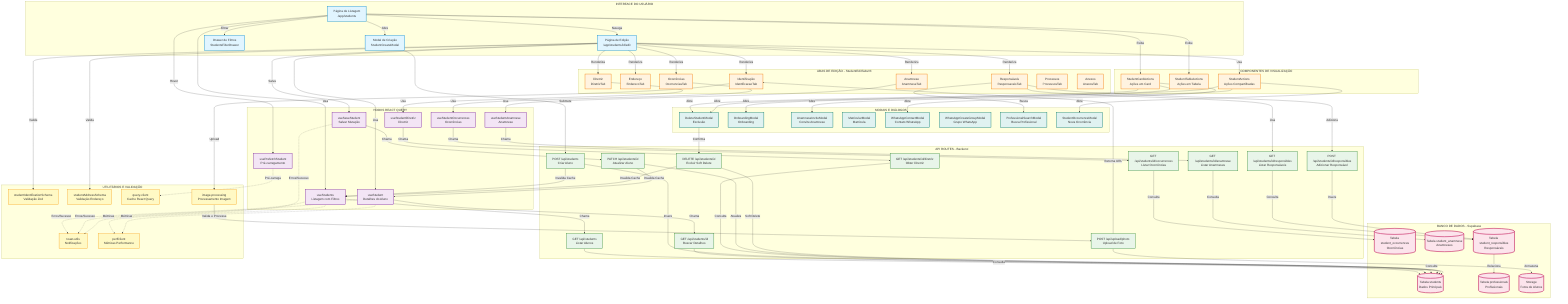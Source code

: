 graph TB
    subgraph "INTERFACE DO USUÁRIO"
        A[Página de Listagem<br/>/app/students]
        B[Página de Edição<br/>/app/students/id/edit]
        C[Modal de Criação<br/>StudentCreateModal]
        D[Drawer de Filtros<br/>StudentsFilterDrawer]
    end

    subgraph "COMPONENTES DE VISUALIZAÇÃO"
        E[StudentCardActions<br/>Ações em Card]
        F[StudentTableActions<br/>Ações em Tabela]
        G[StudentActions<br/>Ações Compartilhadas]
    end

    subgraph "ABAS DE EDIÇÃO - StudentEditTabsV6"
        H1[Identificação<br/>IdentificacaoTab]
        H2[Endereço<br/>EnderecoTab]
        H3[Responsáveis<br/>ResponsaveisTab]
        H4[Ocorrências<br/>OcorrenciasTab]
        H5[Anamnese<br/>AnamneseTab]
        H6[Diretriz<br/>DiretrizTab]
        H7[Processos<br/>ProcessosTab]
        H8[Anexos<br/>AnexosTab]
    end

    subgraph "MODAIS E DIÁLOGOS"
        I1[DeleteStudentModal<br/>Exclusão]
        I2[OnboardingModal<br/>Onboarding]
        I3[AnamneseInviteModal<br/>Convite Anamnese]
        I4[MatricularModal<br/>Matrícula]
        I5[WhatsAppContactModal<br/>Contato WhatsApp]
        I6[WhatsAppCreateGroupModal<br/>Grupo WhatsApp]
        I7[ProfessionalSearchModal<br/>Busca Profissional]
        I8[StudentOccurrenceModal<br/>Nova Ocorrência]
    end

    subgraph "HOOKS REACT QUERY"
        J1[useStudents<br/>Listagem com Filtros]
        J2[useStudent<br/>Detalhes do Aluno]
        J3[useStudentOccurrences<br/>Ocorrências]
        J4[useStudentAnamnese<br/>Anamnese]
        J5[useStudentDiretriz<br/>Diretriz]
        J6[useSaveStudent<br/>Salvar Mutação]
        J7[usePrefetchStudent<br/>Pré-carregamento]
    end

    subgraph "API ROUTES - Backend"
        K1[GET /api/students<br/>Listar Alunos]
        K2[POST /api/students<br/>Criar Aluno]
        K3[GET /api/students/id<br/>Buscar Detalhes]
        K4[PATCH /api/students/id<br/>Atualizar Aluno]
        K5[DELETE /api/students/id<br/>Excluir Soft Delete]
        K6[GET /api/students/id/occurrences<br/>Listar Ocorrências]
        K7[GET /api/students/id/anamnese<br/>Listar Anamneses]
        K8[GET /api/students/id/diretriz<br/>Obter Diretriz]
        K9[GET /api/students/id/responsibles<br/>Listar Responsáveis]
        K10[POST /api/students/id/responsibles<br/>Adicionar Responsável]
        K11[POST /api/upload/photo<br/>Upload de Foto]
    end

    subgraph "BANCO DE DADOS - Supabase"
        L1[(Tabela students<br/>Dados Principais)]
        L2[(Tabela student_occurrences<br/>Ocorrências)]
        L3[(Tabela student_anamnese<br/>Anamneses)]
        L4[(Tabela student_responsibles<br/>Responsáveis)]
        L5[(Tabela professionals<br/>Profissionais)]
        L6[(Storage<br/>Fotos de Alunos)]
    end

    subgraph "UTILITÁRIOS E VALIDAÇÃO"
        M1[studentIdentificationSchema<br/>Validação Zod]
        M2[studentAddressSchema<br/>Validação Endereço]
        M3[toast-utils<br/>Notificações]
        M4[query-client<br/>Cache React Query]
        M5[image-processing<br/>Processamento Imagem]
        M6[perfClient<br/>Métricas Performance]
    end

    %% Fluxo Principal de Listagem
    A -->|Usa| J1
    J1 -->|Chama| K1
    K1 -->|Consulta| L1
    
    %% Fluxo de Criação
    A -->|Abre| C
    C -->|Submete| K2
    K2 -->|Insere| L1
    K2 -->|Invalida Cache| J1
    
    %% Fluxo de Edição
    A -->|Navega| B
    B -->|Renderiza| H1
    B -->|Renderiza| H2
    B -->|Renderiza| H3
    B -->|Renderiza| H4
    B -->|Renderiza| H5
    B -->|Renderiza| H6
    
    %% Carregamento de Dados
    B -->|Usa| J2
    J2 -->|Chama| K3
    K3 -->|Consulta| L1
    
    %% Abas e Submódulos
    H4 -->|Usa| J3
    J3 -->|Chama| K6
    K6 -->|Consulta| L2
    
    H5 -->|Usa| J4
    J4 -->|Chama| K7
    K7 -->|Consulta| L3
    
    H6 -->|Usa| J5
    J5 -->|Chama| K8
    K8 -->|Consulta| L1
    
    %% Responsáveis
    H3 -->|Busca| I7
    H3 -->|Usa| K9
    H3 -->|Adiciona| K10
    K9 -->|Consulta| L4
    K10 -->|Insere| L4
    L4 -->|Relaciona| L5
    
    %% Ações e Modais
    A -->|Filtrar| D
    A -->|Exibe| E
    A -->|Exibe| F
    E -->|Abre| I1
    E -->|Abre| I2
    E -->|Abre| I5
    
    B -->|Usa| G
    G -->|Abre| I1
    G -->|Abre| I3
    G -->|Abre| I8
    
    %% Salvamento e Atualização
    B -->|Salva| J6
    J6 -->|Chama| K4
    K4 -->|Atualiza| L1
    K4 -->|Invalida Cache| J2
    
    %% Upload de Foto
    H1 -->|Upload| M5
    M5 -->|Valida e Processa| K11
    K11 -->|Armazena| L6
    K11 -->|Retorna URL| H1
    
    %% Exclusão
    I1 -->|Confirma| K5
    K5 -->|Soft Delete| L1
    K5 -->|Invalida Cache| J1
    
    %% Validação
    B -->|Valida| M1
    B -->|Valida| M2
    
    %% Notificações
    J1 -.->|Erros/Sucesso| M3
    J2 -.->|Erros/Sucesso| M3
    J6 -.->|Erros/Sucesso| M3
    
    %% Performance
    J1 -.->|Métricas| M6
    J2 -.->|Métricas| M6
    
    %% Cache e Prefetch
    A -->|Hover| J7
    J7 -.->|Pré-carrega| M4
    
    %% Estilos
    classDef pageClass fill:#e1f5ff,stroke:#0288d1,stroke-width:2px
    classDef componentClass fill:#fff3e0,stroke:#f57c00,stroke-width:2px
    classDef hookClass fill:#f3e5f5,stroke:#7b1fa2,stroke-width:2px
    classDef apiClass fill:#e8f5e9,stroke:#388e3c,stroke-width:2px
    classDef dbClass fill:#fce4ec,stroke:#c2185b,stroke-width:3px
    classDef utilClass fill:#fff9c4,stroke:#f9a825,stroke-width:2px
    classDef modalClass fill:#e0f2f1,stroke:#00796b,stroke-width:2px
    
    class A,B,C,D pageClass
    class E,F,G,H1,H2,H3,H4,H5,H6,H7,H8 componentClass
    class J1,J2,J3,J4,J5,J6,J7 hookClass
    class K1,K2,K3,K4,K5,K6,K7,K8,K9,K10,K11 apiClass
    class L1,L2,L3,L4,L5,L6 dbClass
    class M1,M2,M3,M4,M5,M6 utilClass
    class I1,I2,I3,I4,I5,I6,I7,I8 modalClass